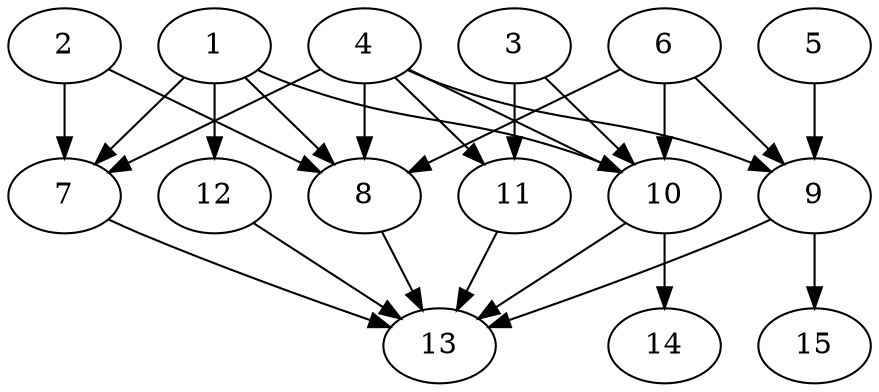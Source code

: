 // DAG automatically generated by daggen at Thu Oct  3 13:59:26 2019
// ./daggen --dot -n 15 --ccr 0.4 --fat 0.7 --regular 0.9 --density 0.9 --mindata 5242880 --maxdata 52428800 
digraph G {
  1 [size="42063360", alpha="0.09", expect_size="16825344"] 
  1 -> 7 [size ="16825344"]
  1 -> 8 [size ="16825344"]
  1 -> 10 [size ="16825344"]
  1 -> 12 [size ="16825344"]
  2 [size="14512640", alpha="0.03", expect_size="5805056"] 
  2 -> 7 [size ="5805056"]
  2 -> 8 [size ="5805056"]
  3 [size="38886400", alpha="0.09", expect_size="15554560"] 
  3 -> 10 [size ="15554560"]
  3 -> 11 [size ="15554560"]
  4 [size="26032640", alpha="0.09", expect_size="10413056"] 
  4 -> 7 [size ="10413056"]
  4 -> 8 [size ="10413056"]
  4 -> 9 [size ="10413056"]
  4 -> 10 [size ="10413056"]
  4 -> 11 [size ="10413056"]
  5 [size="53504000", alpha="0.05", expect_size="21401600"] 
  5 -> 9 [size ="21401600"]
  6 [size="74324480", alpha="0.20", expect_size="29729792"] 
  6 -> 8 [size ="29729792"]
  6 -> 9 [size ="29729792"]
  6 -> 10 [size ="29729792"]
  7 [size="90721280", alpha="0.03", expect_size="36288512"] 
  7 -> 13 [size ="36288512"]
  8 [size="24478720", alpha="0.18", expect_size="9791488"] 
  8 -> 13 [size ="9791488"]
  9 [size="97415680", alpha="0.11", expect_size="38966272"] 
  9 -> 13 [size ="38966272"]
  9 -> 15 [size ="38966272"]
  10 [size="65111040", alpha="0.07", expect_size="26044416"] 
  10 -> 13 [size ="26044416"]
  10 -> 14 [size ="26044416"]
  11 [size="117813760", alpha="0.02", expect_size="47125504"] 
  11 -> 13 [size ="47125504"]
  12 [size="52008960", alpha="0.02", expect_size="20803584"] 
  12 -> 13 [size ="20803584"]
  13 [size="69063680", alpha="0.09", expect_size="27625472"] 
  14 [size="121182720", alpha="0.08", expect_size="48473088"] 
  15 [size="56212480", alpha="0.11", expect_size="22484992"] 
}
